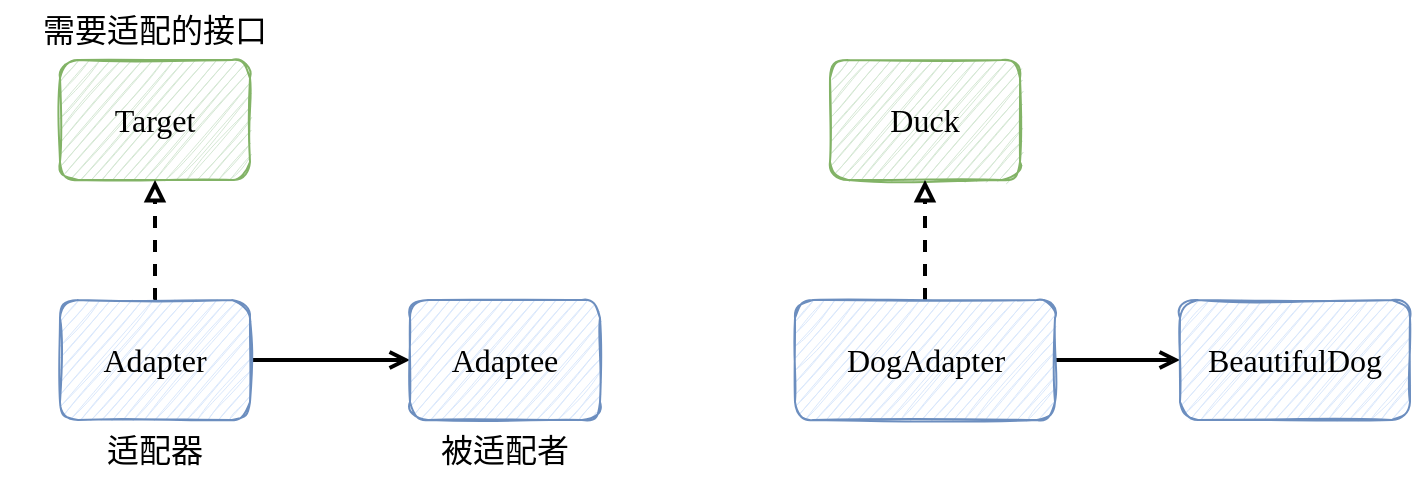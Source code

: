 <mxfile version="20.3.0" type="device"><diagram id="0GwhqxekJrT-VnxqsKM9" name="第 1 页"><mxGraphModel dx="1072" dy="774" grid="1" gridSize="10" guides="1" tooltips="1" connect="1" arrows="1" fold="1" page="1" pageScale="1" pageWidth="1169" pageHeight="827" math="0" shadow="0"><root><mxCell id="0"/><mxCell id="1" parent="0"/><mxCell id="F8iyRb3Pv0SXZNGG_vmm-53" style="edgeStyle=none;rounded=0;sketch=1;orthogonalLoop=1;jettySize=auto;html=1;strokeWidth=2;fontFamily=Comic Sans MS;fontSize=16;" parent="1" edge="1"><mxGeometry relative="1" as="geometry"><mxPoint x="730" y="510" as="sourcePoint"/></mxGeometry></mxCell><mxCell id="k0iX136rv-r_lHL9TjmA-27" value="&lt;font face=&quot;Comic Sans MS&quot;&gt;&lt;span style=&quot;font-size: 16px;&quot;&gt;需要适配的接口&lt;/span&gt;&lt;/font&gt;" style="text;html=1;strokeColor=none;fillColor=none;align=center;verticalAlign=middle;whiteSpace=wrap;rounded=0;" vertex="1" parent="1"><mxGeometry x="375" y="430" width="155" height="30" as="geometry"/></mxCell><mxCell id="k0iX136rv-r_lHL9TjmA-28" value="Target" style="rounded=1;whiteSpace=wrap;html=1;sketch=1;fontFamily=Comic Sans MS;fontSize=16;fillColor=#d5e8d4;strokeColor=#82b366;" vertex="1" parent="1"><mxGeometry x="405" y="460" width="95" height="60" as="geometry"/></mxCell><mxCell id="k0iX136rv-r_lHL9TjmA-30" style="edgeStyle=orthogonalEdgeStyle;rounded=0;orthogonalLoop=1;jettySize=auto;html=1;strokeWidth=2;fontFamily=Comic Sans MS;fontSize=16;endArrow=block;endFill=0;dashed=1;" edge="1" parent="1" source="k0iX136rv-r_lHL9TjmA-29" target="k0iX136rv-r_lHL9TjmA-28"><mxGeometry relative="1" as="geometry"/></mxCell><mxCell id="k0iX136rv-r_lHL9TjmA-32" style="edgeStyle=orthogonalEdgeStyle;rounded=0;orthogonalLoop=1;jettySize=auto;html=1;strokeWidth=2;fontFamily=Comic Sans MS;fontSize=16;endArrow=open;endFill=0;" edge="1" parent="1" source="k0iX136rv-r_lHL9TjmA-29" target="k0iX136rv-r_lHL9TjmA-31"><mxGeometry relative="1" as="geometry"/></mxCell><mxCell id="k0iX136rv-r_lHL9TjmA-29" value="Adapter" style="rounded=1;whiteSpace=wrap;html=1;sketch=1;fontFamily=Comic Sans MS;fontSize=16;fillColor=#dae8fc;strokeColor=#6c8ebf;" vertex="1" parent="1"><mxGeometry x="405" y="580" width="95" height="60" as="geometry"/></mxCell><mxCell id="k0iX136rv-r_lHL9TjmA-31" value="Adaptee" style="rounded=1;whiteSpace=wrap;html=1;sketch=1;fontFamily=Comic Sans MS;fontSize=16;fillColor=#dae8fc;strokeColor=#6c8ebf;" vertex="1" parent="1"><mxGeometry x="580" y="580" width="95" height="60" as="geometry"/></mxCell><mxCell id="k0iX136rv-r_lHL9TjmA-33" value="&lt;font face=&quot;Comic Sans MS&quot;&gt;&lt;span style=&quot;font-size: 16px;&quot;&gt;适配器&lt;/span&gt;&lt;/font&gt;" style="text;html=1;strokeColor=none;fillColor=none;align=center;verticalAlign=middle;whiteSpace=wrap;rounded=0;" vertex="1" parent="1"><mxGeometry x="375" y="640" width="155" height="30" as="geometry"/></mxCell><mxCell id="k0iX136rv-r_lHL9TjmA-34" value="&lt;font face=&quot;Comic Sans MS&quot;&gt;&lt;span style=&quot;font-size: 16px;&quot;&gt;被适配者&lt;/span&gt;&lt;/font&gt;" style="text;html=1;strokeColor=none;fillColor=none;align=center;verticalAlign=middle;whiteSpace=wrap;rounded=0;" vertex="1" parent="1"><mxGeometry x="550" y="640" width="155" height="30" as="geometry"/></mxCell><mxCell id="k0iX136rv-r_lHL9TjmA-36" value="Duck" style="rounded=1;whiteSpace=wrap;html=1;sketch=1;fontFamily=Comic Sans MS;fontSize=16;fillColor=#d5e8d4;strokeColor=#82b366;" vertex="1" parent="1"><mxGeometry x="790" y="460" width="95" height="60" as="geometry"/></mxCell><mxCell id="k0iX136rv-r_lHL9TjmA-37" style="edgeStyle=orthogonalEdgeStyle;rounded=0;orthogonalLoop=1;jettySize=auto;html=1;strokeWidth=2;fontFamily=Comic Sans MS;fontSize=16;endArrow=block;endFill=0;dashed=1;" edge="1" parent="1" source="k0iX136rv-r_lHL9TjmA-39" target="k0iX136rv-r_lHL9TjmA-36"><mxGeometry relative="1" as="geometry"/></mxCell><mxCell id="k0iX136rv-r_lHL9TjmA-38" style="edgeStyle=orthogonalEdgeStyle;rounded=0;orthogonalLoop=1;jettySize=auto;html=1;strokeWidth=2;fontFamily=Comic Sans MS;fontSize=16;endArrow=open;endFill=0;" edge="1" parent="1" source="k0iX136rv-r_lHL9TjmA-39" target="k0iX136rv-r_lHL9TjmA-40"><mxGeometry relative="1" as="geometry"/></mxCell><mxCell id="k0iX136rv-r_lHL9TjmA-39" value="DogAdapter" style="rounded=1;whiteSpace=wrap;html=1;sketch=1;fontFamily=Comic Sans MS;fontSize=16;fillColor=#dae8fc;strokeColor=#6c8ebf;" vertex="1" parent="1"><mxGeometry x="772.5" y="580" width="130" height="60" as="geometry"/></mxCell><mxCell id="k0iX136rv-r_lHL9TjmA-40" value="BeautifulDog" style="rounded=1;whiteSpace=wrap;html=1;sketch=1;fontFamily=Comic Sans MS;fontSize=16;fillColor=#dae8fc;strokeColor=#6c8ebf;" vertex="1" parent="1"><mxGeometry x="965" y="580" width="115" height="60" as="geometry"/></mxCell></root></mxGraphModel></diagram></mxfile>